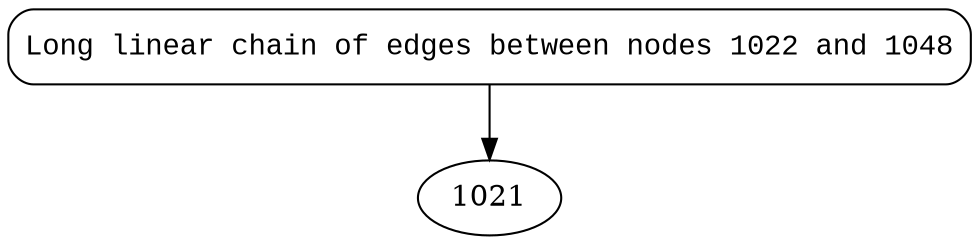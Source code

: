 digraph block802 {
1022 [style="filled,bold" penwidth="1" fillcolor="white" fontname="Courier New" shape="Mrecord" label="Long linear chain of edges between nodes 1022 and 1048"]
1022 -> 1021[label=""]
}